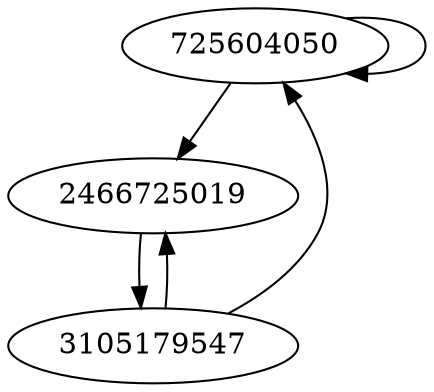 digraph  {
725604050;
3105179547;
2466725019;
725604050 -> 725604050;
725604050 -> 2466725019;
3105179547 -> 2466725019;
3105179547 -> 725604050;
2466725019 -> 3105179547;
}
